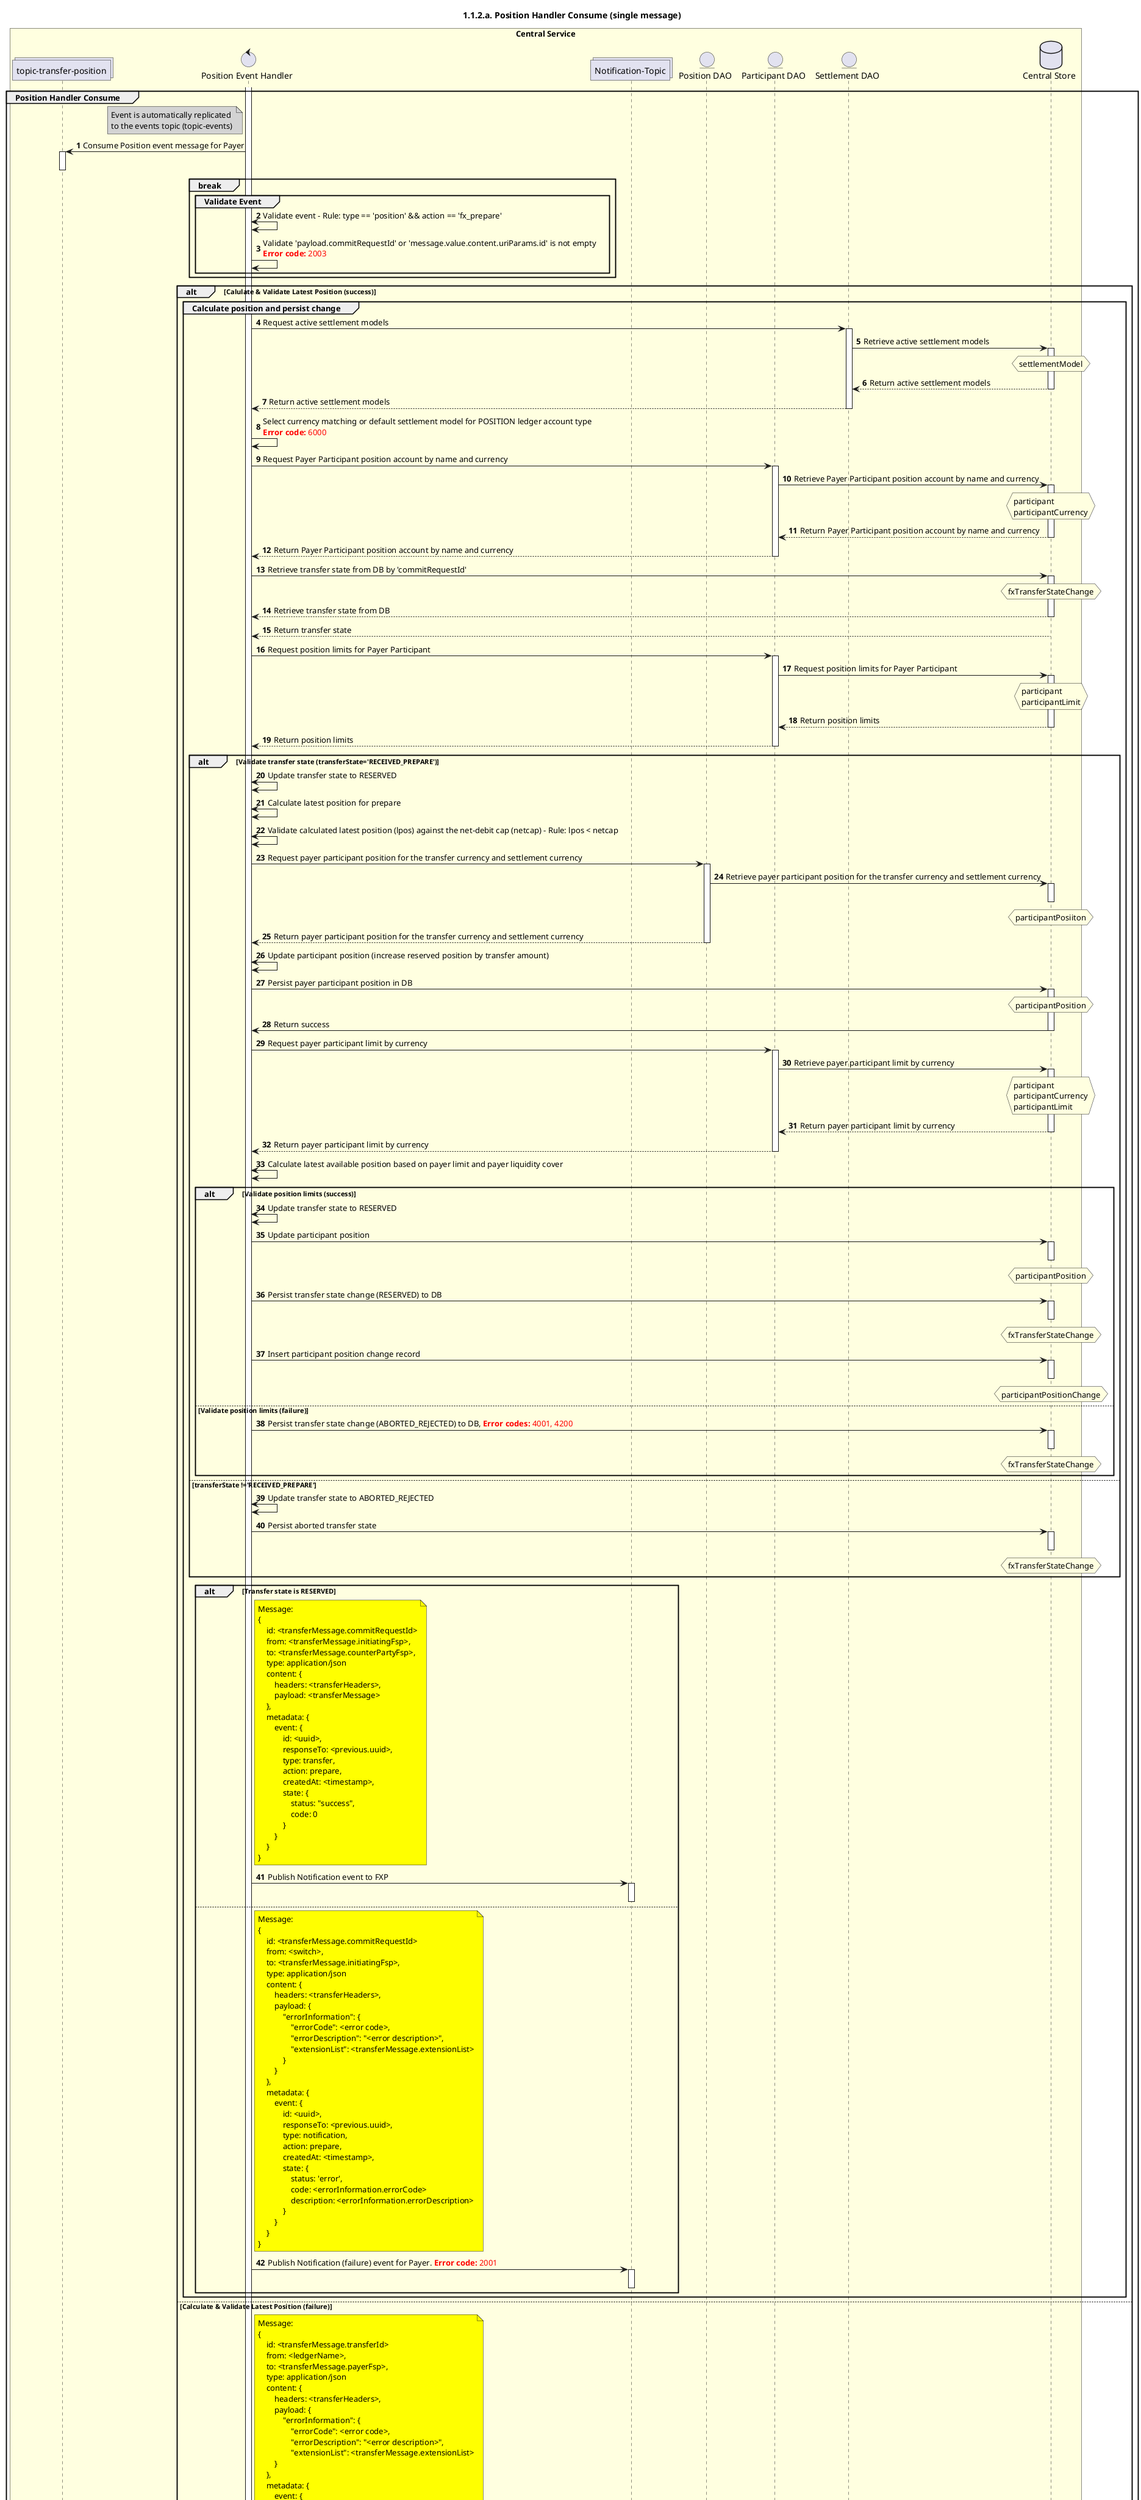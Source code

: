 /'*****
 License
 --------------
 Copyright © 2020 Mojaloop Foundation
 The Mojaloop files are made available by the Mojaloop Foundation under the Apache License, Version 2.0
 (the "License") and you may not use these files except in compliance with the [License](http://www.apache.org/licenses/LICENSE-2.0). 
 You may obtain a copy of the License at [http://www.apache.org/licenses/LICENSE-2.0](http://www.apache.org/licenses/LICENSE-2.0)
 Unless required by applicable law or agreed to in writing, the Mojaloop files are distributed on an "AS IS" BASIS, WITHOUT WARRANTIES OR CONDITIONS OF ANY KIND, either express or implied. See the License for the specific language governing permissions and limitations under the [License](http://www.apache.org/licenses/LICENSE-2.0).
 
 Contributors
 --------------
 This is the official list of the Mojaloop project contributors for this file.
 Names of the original copyright holders (individuals or organizations)
 should be listed with a '*' in the first column. People who have
 contributed from an organization can be listed under the organization
 that actually holds the copyright for their contributions (see the
 Gates Foundation organization for an example). Those individuals should have
 their names indented and be marked with a '-'. Email address can be added
 optionally within square brackets <email>.
 * Gates Foundation
 - Name Surname <name.surname@gatesfoundation.com>

 * Steven Oderayi <steven.oderayi@infitx.com>
 --------------
 ******'/

@startuml position-handler-consume
' declate title
title 1.1.2.a. Position Handler Consume (single message)

autonumber

' declare actors
collections "topic-transfer-position" as TOPIC_TRANSFER_POSITION
control "Position Event Handler" as POS_HANDLER
entity "Position DAO" as POS_DAO
entity "Settlement DAO" as SETTLEMENT_DAO
collections "Notification-Topic" as TOPIC_NOTIFICATIONS
entity "Participant DAO" as PARTICIPANT_DAO
database "Central Store" as DB

box "Central Service" #LightYellow
    participant TOPIC_TRANSFER_POSITION
    participant POS_HANDLER
    participant TOPIC_NOTIFICATIONS
    participant POS_DAO
    participant PARTICIPANT_DAO
    participant SETTLEMENT_DAO
    participant DB
end box

' start flow
activate POS_HANDLER
group Position Handler Consume
    note left of POS_HANDLER #lightgrey
        Event is automatically replicated 
        to the events topic (topic-events)
    end note
    TOPIC_TRANSFER_POSITION <- POS_HANDLER: Consume Position event message for Payer
    activate TOPIC_TRANSFER_POSITION
    deactivate TOPIC_TRANSFER_POSITION

    break
        group Validate Event
            POS_HANDLER <-> POS_HANDLER: Validate event - Rule: type == 'position' && action == 'fx_prepare'
            POS_HANDLER -> POS_HANDLER: Validate 'payload.commitRequestId' or 'message.value.content.uriParams.id' is not empty\n<color #red>**Error code:** 2003</color>
        end
    end

    alt Calulate & Validate Latest Position (success)
        group Calculate position and persist change
            POS_HANDLER -> SETTLEMENT_DAO: Request active settlement models
            activate SETTLEMENT_DAO
            SETTLEMENT_DAO -> DB: Retrieve active settlement models
            activate DB
            hnote over DB #lightyellow
                settlementModel
            end note
            DB --> SETTLEMENT_DAO: Return active settlement models
            deactivate DB
            SETTLEMENT_DAO --> POS_HANDLER: Return active settlement models
            deactivate SETTLEMENT_DAO
            POS_HANDLER -> POS_HANDLER: Select currency matching or default settlement model for POSITION ledger account type\n<color #red>**Error code:** 6000</color>
            
            POS_HANDLER -> PARTICIPANT_DAO: Request Payer Participant position account by name and currency
            activate PARTICIPANT_DAO
            PARTICIPANT_DAO -> DB: Retrieve Payer Participant position account by name and currency
            activate DB
            hnote over DB #lightyellow
                participant
                participantCurrency
            end note
            DB --> PARTICIPANT_DAO: Return Payer Participant position account by name and currency
            deactivate DB
            PARTICIPANT_DAO --> POS_HANDLER: Return Payer Participant position account by name and currency
            deactivate PARTICIPANT_DAO

            POS_HANDLER -> DB: Retrieve transfer state from DB by 'commitRequestId'
            activate DB
            hnote over DB #lightyellow
                fxTransferStateChange
            end note
            DB --> POS_HANDLER: Retrieve transfer state from DB
            deactivate DB
            DB --> POS_HANDLER: Return transfer state
            
            POS_HANDLER -> PARTICIPANT_DAO: Request position limits for Payer Participant
            activate PARTICIPANT_DAO
            PARTICIPANT_DAO -> DB: Request position limits for Payer Participant
            activate DB
            hnote over DB #lightyellow
                participant
                participantLimit
            end note
            DB --> PARTICIPANT_DAO: Return position limits
            deactivate DB
            deactivate DB
            PARTICIPANT_DAO --> POS_HANDLER: Return position limits
            deactivate PARTICIPANT_DAO

            alt Validate transfer state (transferState='RECEIVED_PREPARE')
                POS_HANDLER <-> POS_HANDLER: Update transfer state to RESERVED
                POS_HANDLER <-> POS_HANDLER: Calculate latest position for prepare
                POS_HANDLER <-> POS_HANDLER: Validate calculated latest position (lpos) against the net-debit cap (netcap) - Rule: lpos < netcap
                
                POS_HANDLER -> POS_DAO: Request payer participant position for the transfer currency and settlement currency
                activate POS_DAO
                POS_DAO -> DB: Retrieve payer participant position for the transfer currency and settlement currency
                hnote over DB #lightyellow
                    participantPosiiton
                end note
                activate DB
                deactivate DB
                POS_DAO --> POS_HANDLER: Return payer participant position for the transfer currency and settlement currency
                deactivate POS_DAO

                POS_HANDLER <-> POS_HANDLER: Update participant position (increase reserved position by transfer amount)
                POS_HANDLER -> DB: Persist payer participant position in DB
                activate DB
                hnote over DB #lightyellow
                    participantPosition
                end note 
                DB -> POS_HANDLER: Return success
                deactivate DB

                POS_HANDLER -> PARTICIPANT_DAO: Request payer participant limit by currency
                activate PARTICIPANT_DAO
                PARTICIPANT_DAO -> DB: Retrieve payer participant limit by currency
                activate DB
                hnote over DB #lightyellow
                    participant
                    participantCurrency
                    participantLimit
                end note
                DB --> PARTICIPANT_DAO: Return payer participant limit by currency
                deactivate DB
                PARTICIPANT_DAO --> POS_HANDLER: Return payer participant limit by currency
                deactivate PARTICIPANT_DAO

                POS_HANDLER <-> POS_HANDLER: Calculate latest available position based on payer limit and payer liquidity cover

                alt Validate position limits (success)
                    POS_HANDLER <-> POS_HANDLER: Update transfer state to RESERVED
                    POS_HANDLER -> DB: Update participant position
                    activate DB
                    hnote over DB #lightyellow
                        participantPosition
                    end note
                    deactivate DB

                    POS_HANDLER -> DB: Persist transfer state change (RESERVED) to DB
                    activate DB
                    hnote over DB #lightyellow
                        fxTransferStateChange
                    end note
                    deactivate DB

                    POS_HANDLER -> DB: Insert participant position change record
                    activate DB
                    hnote over DB #lightyellow
                        participantPositionChange
                    end note
                    deactivate DB
                else Validate position limits (failure)
                    POS_HANDLER -> DB: Persist transfer state change (ABORTED_REJECTED) to DB, <color #red>**Error codes:** 4001, 4200</color>
                    activate DB
                    hnote over DB #lightyellow
                        fxTransferStateChange
                    end note
                    deactivate DB
                end
            else transferState !='RECEIVED_PREPARE'
                POS_HANDLER <-> POS_HANDLER: Update transfer state to ABORTED_REJECTED
                POS_HANDLER -> DB: Persist aborted transfer state
                activate DB
                hnote over DB #lightyellow
                    fxTransferStateChange
                end note
                deactivate DB
            end

            alt Transfer state is RESERVED
                note right of POS_HANDLER #yellow
                    Message:
                    {
                        id: <transferMessage.commitRequestId>
                        from: <transferMessage.initiatingFsp>,
                        to: <transferMessage.counterPartyFsp>,
                        type: application/json
                        content: {
                            headers: <transferHeaders>,
                            payload: <transferMessage>
                        },
                        metadata: {
                            event: {
                                id: <uuid>,
                                responseTo: <previous.uuid>,
                                type: transfer,
                                action: prepare,
                                createdAt: <timestamp>,
                                state: {
                                    status: "success",
                                    code: 0
                                }
                            }
                        }
                    }
                end note
                POS_HANDLER -> TOPIC_NOTIFICATIONS: Publish Notification event to FXP
                activate TOPIC_NOTIFICATIONS
                deactivate TOPIC_NOTIFICATIONS 
            else
                note right of POS_HANDLER #yellow
                    Message:
                    {
                        id: <transferMessage.commitRequestId>
                        from: <switch>,
                        to: <transferMessage.initiatingFsp>,
                        type: application/json
                        content: {
                            headers: <transferHeaders>,
                            payload: {
                                "errorInformation": {
                                    "errorCode": <error code>,
                                    "errorDescription": "<error description>",
                                    "extensionList": <transferMessage.extensionList>
                                }
                            }
                        },
                        metadata: {
                            event: {
                                id: <uuid>,
                                responseTo: <previous.uuid>,
                                type: notification,
                                action: prepare,
                                createdAt: <timestamp>,
                                state: {
                                    status: 'error',
                                    code: <errorInformation.errorCode>
                                    description: <errorInformation.errorDescription>
                                }
                            }
                        }
                    }
                end note
                POS_HANDLER -> TOPIC_NOTIFICATIONS: Publish Notification (failure) event for Payer. <color #red>**Error code:** 2001</color>
                activate TOPIC_NOTIFICATIONS
                deactivate TOPIC_NOTIFICATIONS
            end
            
        end
    else Calculate & Validate Latest Position (failure) 
        note right of POS_HANDLER #yellow
            Message:
            {
                id: <transferMessage.transferId>
                from: <ledgerName>,
                to: <transferMessage.payerFsp>,
                type: application/json
                content: {
                    headers: <transferHeaders>,
                    payload: {
                        "errorInformation": {
                            "errorCode": <error code>,
                            "errorDescription": "<error description>",
                            "extensionList": <transferMessage.extensionList>
                    }
                },
                metadata: {
                    event: {
                        id: <uuid>,
                        responseTo: <previous.uuid>,
                        type: notification,
                        action: prepare,
                        createdAt: <timestamp>,
                        state: {
                            status: 'error',
                            code: <errorInformation.errorCode>
                            description: <errorInformation.errorDescription>
                        }
                    }
                }
            }
        end note
        POS_HANDLER -> TOPIC_NOTIFICATIONS: Publish Notification (failure) event for Payer <color #red>**Error codes:** 4001, 4200</color>
        activate TOPIC_NOTIFICATIONS
        deactivate TOPIC_NOTIFICATIONS
        deactivate POS_HANDLER
    end
end
deactivate POS_HANDLER
@enduml

